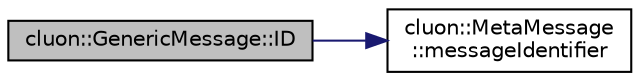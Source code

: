 digraph "cluon::GenericMessage::ID"
{
 // LATEX_PDF_SIZE
  edge [fontname="Helvetica",fontsize="10",labelfontname="Helvetica",labelfontsize="10"];
  node [fontname="Helvetica",fontsize="10",shape=record];
  rankdir="LR";
  Node1 [label="cluon::GenericMessage::ID",height=0.2,width=0.4,color="black", fillcolor="grey75", style="filled", fontcolor="black",tooltip=" "];
  Node1 -> Node2 [color="midnightblue",fontsize="10",style="solid",fontname="Helvetica"];
  Node2 [label="cluon::MetaMessage\l::messageIdentifier",height=0.2,width=0.4,color="black", fillcolor="white", style="filled",URL="$classcluon_1_1MetaMessage.html#a5457e4f86695b8704f7494ca57e99603",tooltip=" "];
}
